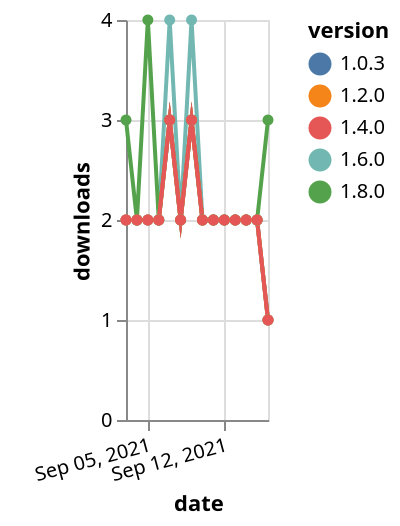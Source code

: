 {"$schema": "https://vega.github.io/schema/vega-lite/v5.json", "description": "A simple bar chart with embedded data.", "data": {"values": [{"date": "2021-09-03", "total": 727, "delta": 2, "version": "1.6.0"}, {"date": "2021-09-04", "total": 729, "delta": 2, "version": "1.6.0"}, {"date": "2021-09-05", "total": 731, "delta": 2, "version": "1.6.0"}, {"date": "2021-09-06", "total": 733, "delta": 2, "version": "1.6.0"}, {"date": "2021-09-07", "total": 737, "delta": 4, "version": "1.6.0"}, {"date": "2021-09-08", "total": 739, "delta": 2, "version": "1.6.0"}, {"date": "2021-09-09", "total": 743, "delta": 4, "version": "1.6.0"}, {"date": "2021-09-10", "total": 745, "delta": 2, "version": "1.6.0"}, {"date": "2021-09-11", "total": 747, "delta": 2, "version": "1.6.0"}, {"date": "2021-09-12", "total": 749, "delta": 2, "version": "1.6.0"}, {"date": "2021-09-13", "total": 751, "delta": 2, "version": "1.6.0"}, {"date": "2021-09-14", "total": 753, "delta": 2, "version": "1.6.0"}, {"date": "2021-09-15", "total": 755, "delta": 2, "version": "1.6.0"}, {"date": "2021-09-16", "total": 756, "delta": 1, "version": "1.6.0"}, {"date": "2021-09-03", "total": 237, "delta": 3, "version": "1.8.0"}, {"date": "2021-09-04", "total": 239, "delta": 2, "version": "1.8.0"}, {"date": "2021-09-05", "total": 243, "delta": 4, "version": "1.8.0"}, {"date": "2021-09-06", "total": 245, "delta": 2, "version": "1.8.0"}, {"date": "2021-09-07", "total": 248, "delta": 3, "version": "1.8.0"}, {"date": "2021-09-08", "total": 250, "delta": 2, "version": "1.8.0"}, {"date": "2021-09-09", "total": 253, "delta": 3, "version": "1.8.0"}, {"date": "2021-09-10", "total": 255, "delta": 2, "version": "1.8.0"}, {"date": "2021-09-11", "total": 257, "delta": 2, "version": "1.8.0"}, {"date": "2021-09-12", "total": 259, "delta": 2, "version": "1.8.0"}, {"date": "2021-09-13", "total": 261, "delta": 2, "version": "1.8.0"}, {"date": "2021-09-14", "total": 263, "delta": 2, "version": "1.8.0"}, {"date": "2021-09-15", "total": 265, "delta": 2, "version": "1.8.0"}, {"date": "2021-09-16", "total": 268, "delta": 3, "version": "1.8.0"}, {"date": "2021-09-03", "total": 1676, "delta": 2, "version": "1.0.3"}, {"date": "2021-09-04", "total": 1678, "delta": 2, "version": "1.0.3"}, {"date": "2021-09-05", "total": 1680, "delta": 2, "version": "1.0.3"}, {"date": "2021-09-06", "total": 1682, "delta": 2, "version": "1.0.3"}, {"date": "2021-09-07", "total": 1685, "delta": 3, "version": "1.0.3"}, {"date": "2021-09-08", "total": 1687, "delta": 2, "version": "1.0.3"}, {"date": "2021-09-09", "total": 1690, "delta": 3, "version": "1.0.3"}, {"date": "2021-09-10", "total": 1692, "delta": 2, "version": "1.0.3"}, {"date": "2021-09-11", "total": 1694, "delta": 2, "version": "1.0.3"}, {"date": "2021-09-12", "total": 1696, "delta": 2, "version": "1.0.3"}, {"date": "2021-09-13", "total": 1698, "delta": 2, "version": "1.0.3"}, {"date": "2021-09-14", "total": 1700, "delta": 2, "version": "1.0.3"}, {"date": "2021-09-15", "total": 1702, "delta": 2, "version": "1.0.3"}, {"date": "2021-09-16", "total": 1703, "delta": 1, "version": "1.0.3"}, {"date": "2021-09-03", "total": 1483, "delta": 2, "version": "1.2.0"}, {"date": "2021-09-04", "total": 1485, "delta": 2, "version": "1.2.0"}, {"date": "2021-09-05", "total": 1487, "delta": 2, "version": "1.2.0"}, {"date": "2021-09-06", "total": 1489, "delta": 2, "version": "1.2.0"}, {"date": "2021-09-07", "total": 1492, "delta": 3, "version": "1.2.0"}, {"date": "2021-09-08", "total": 1494, "delta": 2, "version": "1.2.0"}, {"date": "2021-09-09", "total": 1497, "delta": 3, "version": "1.2.0"}, {"date": "2021-09-10", "total": 1499, "delta": 2, "version": "1.2.0"}, {"date": "2021-09-11", "total": 1501, "delta": 2, "version": "1.2.0"}, {"date": "2021-09-12", "total": 1503, "delta": 2, "version": "1.2.0"}, {"date": "2021-09-13", "total": 1505, "delta": 2, "version": "1.2.0"}, {"date": "2021-09-14", "total": 1507, "delta": 2, "version": "1.2.0"}, {"date": "2021-09-15", "total": 1509, "delta": 2, "version": "1.2.0"}, {"date": "2021-09-16", "total": 1510, "delta": 1, "version": "1.2.0"}, {"date": "2021-09-03", "total": 1016, "delta": 2, "version": "1.4.0"}, {"date": "2021-09-04", "total": 1018, "delta": 2, "version": "1.4.0"}, {"date": "2021-09-05", "total": 1020, "delta": 2, "version": "1.4.0"}, {"date": "2021-09-06", "total": 1022, "delta": 2, "version": "1.4.0"}, {"date": "2021-09-07", "total": 1025, "delta": 3, "version": "1.4.0"}, {"date": "2021-09-08", "total": 1027, "delta": 2, "version": "1.4.0"}, {"date": "2021-09-09", "total": 1030, "delta": 3, "version": "1.4.0"}, {"date": "2021-09-10", "total": 1032, "delta": 2, "version": "1.4.0"}, {"date": "2021-09-11", "total": 1034, "delta": 2, "version": "1.4.0"}, {"date": "2021-09-12", "total": 1036, "delta": 2, "version": "1.4.0"}, {"date": "2021-09-13", "total": 1038, "delta": 2, "version": "1.4.0"}, {"date": "2021-09-14", "total": 1040, "delta": 2, "version": "1.4.0"}, {"date": "2021-09-15", "total": 1042, "delta": 2, "version": "1.4.0"}, {"date": "2021-09-16", "total": 1043, "delta": 1, "version": "1.4.0"}]}, "width": "container", "mark": {"type": "line", "point": {"filled": true}}, "encoding": {"x": {"field": "date", "type": "temporal", "timeUnit": "yearmonthdate", "title": "date", "axis": {"labelAngle": -15}}, "y": {"field": "delta", "type": "quantitative", "title": "downloads"}, "color": {"field": "version", "type": "nominal"}, "tooltip": {"field": "delta"}}}